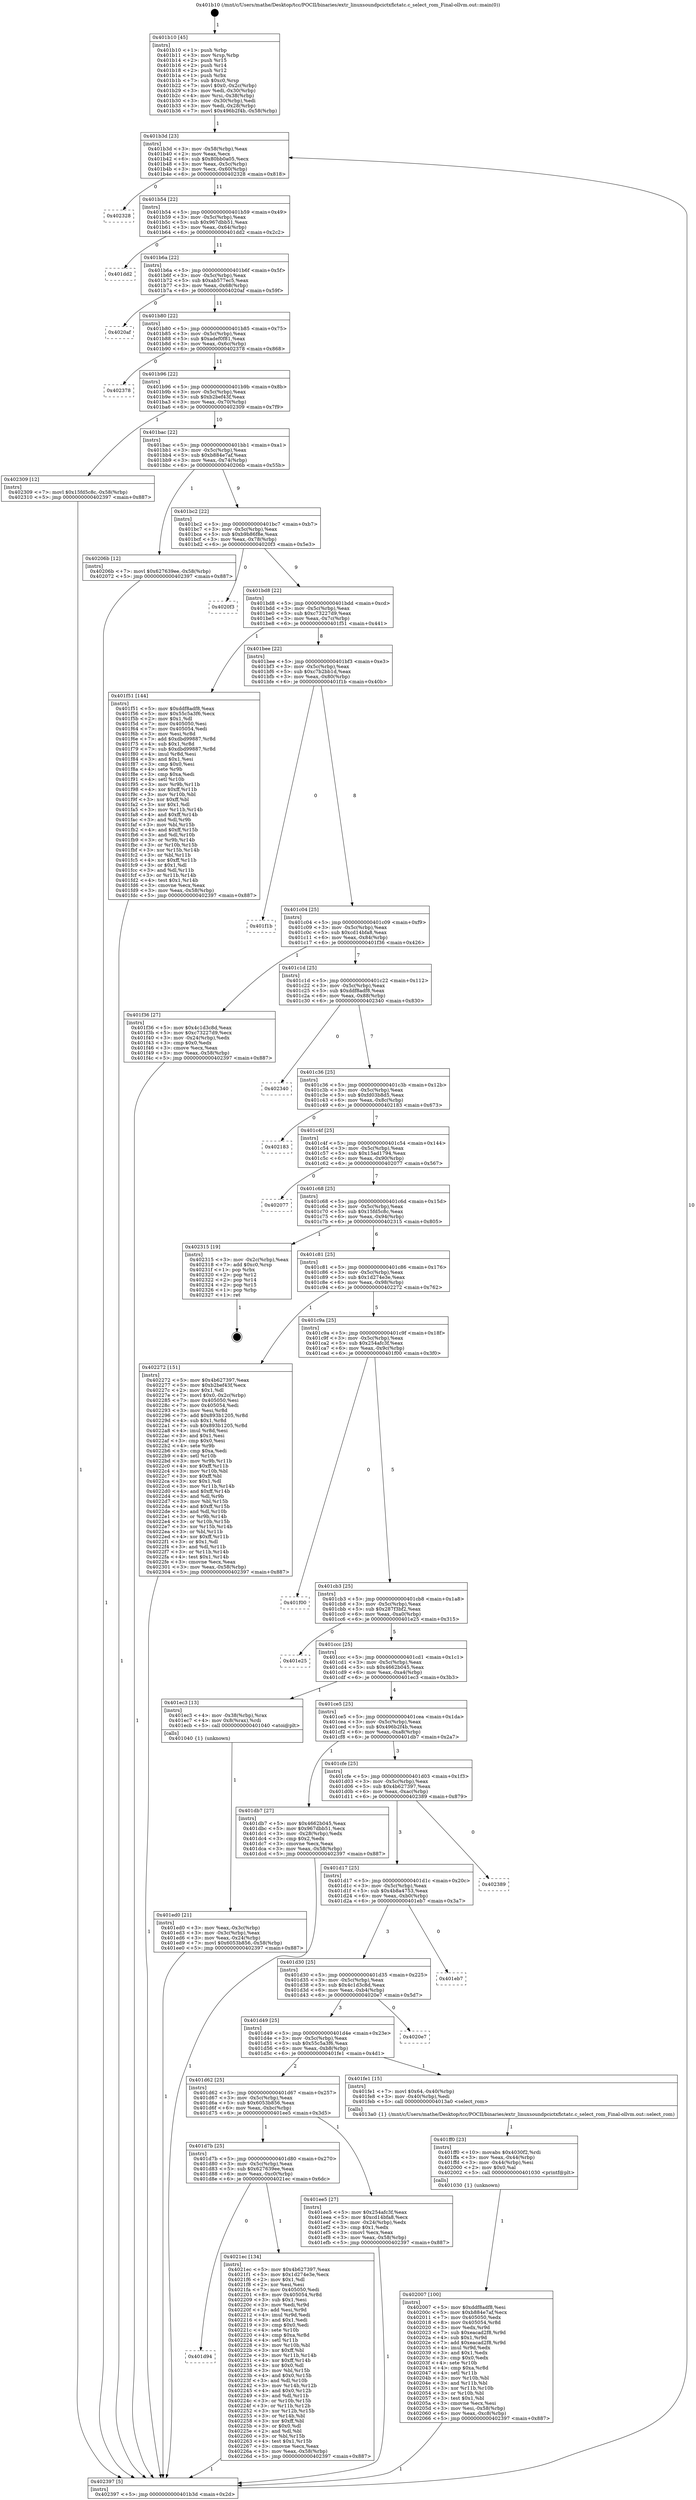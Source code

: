 digraph "0x401b10" {
  label = "0x401b10 (/mnt/c/Users/mathe/Desktop/tcc/POCII/binaries/extr_linuxsoundpcictxfictatc.c_select_rom_Final-ollvm.out::main(0))"
  labelloc = "t"
  node[shape=record]

  Entry [label="",width=0.3,height=0.3,shape=circle,fillcolor=black,style=filled]
  "0x401b3d" [label="{
     0x401b3d [23]\l
     | [instrs]\l
     &nbsp;&nbsp;0x401b3d \<+3\>: mov -0x58(%rbp),%eax\l
     &nbsp;&nbsp;0x401b40 \<+2\>: mov %eax,%ecx\l
     &nbsp;&nbsp;0x401b42 \<+6\>: sub $0x80bb0a05,%ecx\l
     &nbsp;&nbsp;0x401b48 \<+3\>: mov %eax,-0x5c(%rbp)\l
     &nbsp;&nbsp;0x401b4b \<+3\>: mov %ecx,-0x60(%rbp)\l
     &nbsp;&nbsp;0x401b4e \<+6\>: je 0000000000402328 \<main+0x818\>\l
  }"]
  "0x402328" [label="{
     0x402328\l
  }", style=dashed]
  "0x401b54" [label="{
     0x401b54 [22]\l
     | [instrs]\l
     &nbsp;&nbsp;0x401b54 \<+5\>: jmp 0000000000401b59 \<main+0x49\>\l
     &nbsp;&nbsp;0x401b59 \<+3\>: mov -0x5c(%rbp),%eax\l
     &nbsp;&nbsp;0x401b5c \<+5\>: sub $0x967dbb51,%eax\l
     &nbsp;&nbsp;0x401b61 \<+3\>: mov %eax,-0x64(%rbp)\l
     &nbsp;&nbsp;0x401b64 \<+6\>: je 0000000000401dd2 \<main+0x2c2\>\l
  }"]
  Exit [label="",width=0.3,height=0.3,shape=circle,fillcolor=black,style=filled,peripheries=2]
  "0x401dd2" [label="{
     0x401dd2\l
  }", style=dashed]
  "0x401b6a" [label="{
     0x401b6a [22]\l
     | [instrs]\l
     &nbsp;&nbsp;0x401b6a \<+5\>: jmp 0000000000401b6f \<main+0x5f\>\l
     &nbsp;&nbsp;0x401b6f \<+3\>: mov -0x5c(%rbp),%eax\l
     &nbsp;&nbsp;0x401b72 \<+5\>: sub $0xab577ec5,%eax\l
     &nbsp;&nbsp;0x401b77 \<+3\>: mov %eax,-0x68(%rbp)\l
     &nbsp;&nbsp;0x401b7a \<+6\>: je 00000000004020af \<main+0x59f\>\l
  }"]
  "0x401d94" [label="{
     0x401d94\l
  }", style=dashed]
  "0x4020af" [label="{
     0x4020af\l
  }", style=dashed]
  "0x401b80" [label="{
     0x401b80 [22]\l
     | [instrs]\l
     &nbsp;&nbsp;0x401b80 \<+5\>: jmp 0000000000401b85 \<main+0x75\>\l
     &nbsp;&nbsp;0x401b85 \<+3\>: mov -0x5c(%rbp),%eax\l
     &nbsp;&nbsp;0x401b88 \<+5\>: sub $0xadef0f81,%eax\l
     &nbsp;&nbsp;0x401b8d \<+3\>: mov %eax,-0x6c(%rbp)\l
     &nbsp;&nbsp;0x401b90 \<+6\>: je 0000000000402378 \<main+0x868\>\l
  }"]
  "0x4021ec" [label="{
     0x4021ec [134]\l
     | [instrs]\l
     &nbsp;&nbsp;0x4021ec \<+5\>: mov $0x4b627397,%eax\l
     &nbsp;&nbsp;0x4021f1 \<+5\>: mov $0x1d274e3e,%ecx\l
     &nbsp;&nbsp;0x4021f6 \<+2\>: mov $0x1,%dl\l
     &nbsp;&nbsp;0x4021f8 \<+2\>: xor %esi,%esi\l
     &nbsp;&nbsp;0x4021fa \<+7\>: mov 0x405050,%edi\l
     &nbsp;&nbsp;0x402201 \<+8\>: mov 0x405054,%r8d\l
     &nbsp;&nbsp;0x402209 \<+3\>: sub $0x1,%esi\l
     &nbsp;&nbsp;0x40220c \<+3\>: mov %edi,%r9d\l
     &nbsp;&nbsp;0x40220f \<+3\>: add %esi,%r9d\l
     &nbsp;&nbsp;0x402212 \<+4\>: imul %r9d,%edi\l
     &nbsp;&nbsp;0x402216 \<+3\>: and $0x1,%edi\l
     &nbsp;&nbsp;0x402219 \<+3\>: cmp $0x0,%edi\l
     &nbsp;&nbsp;0x40221c \<+4\>: sete %r10b\l
     &nbsp;&nbsp;0x402220 \<+4\>: cmp $0xa,%r8d\l
     &nbsp;&nbsp;0x402224 \<+4\>: setl %r11b\l
     &nbsp;&nbsp;0x402228 \<+3\>: mov %r10b,%bl\l
     &nbsp;&nbsp;0x40222b \<+3\>: xor $0xff,%bl\l
     &nbsp;&nbsp;0x40222e \<+3\>: mov %r11b,%r14b\l
     &nbsp;&nbsp;0x402231 \<+4\>: xor $0xff,%r14b\l
     &nbsp;&nbsp;0x402235 \<+3\>: xor $0x0,%dl\l
     &nbsp;&nbsp;0x402238 \<+3\>: mov %bl,%r15b\l
     &nbsp;&nbsp;0x40223b \<+4\>: and $0x0,%r15b\l
     &nbsp;&nbsp;0x40223f \<+3\>: and %dl,%r10b\l
     &nbsp;&nbsp;0x402242 \<+3\>: mov %r14b,%r12b\l
     &nbsp;&nbsp;0x402245 \<+4\>: and $0x0,%r12b\l
     &nbsp;&nbsp;0x402249 \<+3\>: and %dl,%r11b\l
     &nbsp;&nbsp;0x40224c \<+3\>: or %r10b,%r15b\l
     &nbsp;&nbsp;0x40224f \<+3\>: or %r11b,%r12b\l
     &nbsp;&nbsp;0x402252 \<+3\>: xor %r12b,%r15b\l
     &nbsp;&nbsp;0x402255 \<+3\>: or %r14b,%bl\l
     &nbsp;&nbsp;0x402258 \<+3\>: xor $0xff,%bl\l
     &nbsp;&nbsp;0x40225b \<+3\>: or $0x0,%dl\l
     &nbsp;&nbsp;0x40225e \<+2\>: and %dl,%bl\l
     &nbsp;&nbsp;0x402260 \<+3\>: or %bl,%r15b\l
     &nbsp;&nbsp;0x402263 \<+4\>: test $0x1,%r15b\l
     &nbsp;&nbsp;0x402267 \<+3\>: cmovne %ecx,%eax\l
     &nbsp;&nbsp;0x40226a \<+3\>: mov %eax,-0x58(%rbp)\l
     &nbsp;&nbsp;0x40226d \<+5\>: jmp 0000000000402397 \<main+0x887\>\l
  }"]
  "0x402378" [label="{
     0x402378\l
  }", style=dashed]
  "0x401b96" [label="{
     0x401b96 [22]\l
     | [instrs]\l
     &nbsp;&nbsp;0x401b96 \<+5\>: jmp 0000000000401b9b \<main+0x8b\>\l
     &nbsp;&nbsp;0x401b9b \<+3\>: mov -0x5c(%rbp),%eax\l
     &nbsp;&nbsp;0x401b9e \<+5\>: sub $0xb2bef43f,%eax\l
     &nbsp;&nbsp;0x401ba3 \<+3\>: mov %eax,-0x70(%rbp)\l
     &nbsp;&nbsp;0x401ba6 \<+6\>: je 0000000000402309 \<main+0x7f9\>\l
  }"]
  "0x402007" [label="{
     0x402007 [100]\l
     | [instrs]\l
     &nbsp;&nbsp;0x402007 \<+5\>: mov $0xddf8adf8,%esi\l
     &nbsp;&nbsp;0x40200c \<+5\>: mov $0xb884e7af,%ecx\l
     &nbsp;&nbsp;0x402011 \<+7\>: mov 0x405050,%edx\l
     &nbsp;&nbsp;0x402018 \<+8\>: mov 0x405054,%r8d\l
     &nbsp;&nbsp;0x402020 \<+3\>: mov %edx,%r9d\l
     &nbsp;&nbsp;0x402023 \<+7\>: sub $0xeacad2f8,%r9d\l
     &nbsp;&nbsp;0x40202a \<+4\>: sub $0x1,%r9d\l
     &nbsp;&nbsp;0x40202e \<+7\>: add $0xeacad2f8,%r9d\l
     &nbsp;&nbsp;0x402035 \<+4\>: imul %r9d,%edx\l
     &nbsp;&nbsp;0x402039 \<+3\>: and $0x1,%edx\l
     &nbsp;&nbsp;0x40203c \<+3\>: cmp $0x0,%edx\l
     &nbsp;&nbsp;0x40203f \<+4\>: sete %r10b\l
     &nbsp;&nbsp;0x402043 \<+4\>: cmp $0xa,%r8d\l
     &nbsp;&nbsp;0x402047 \<+4\>: setl %r11b\l
     &nbsp;&nbsp;0x40204b \<+3\>: mov %r10b,%bl\l
     &nbsp;&nbsp;0x40204e \<+3\>: and %r11b,%bl\l
     &nbsp;&nbsp;0x402051 \<+3\>: xor %r11b,%r10b\l
     &nbsp;&nbsp;0x402054 \<+3\>: or %r10b,%bl\l
     &nbsp;&nbsp;0x402057 \<+3\>: test $0x1,%bl\l
     &nbsp;&nbsp;0x40205a \<+3\>: cmovne %ecx,%esi\l
     &nbsp;&nbsp;0x40205d \<+3\>: mov %esi,-0x58(%rbp)\l
     &nbsp;&nbsp;0x402060 \<+6\>: mov %eax,-0xc8(%rbp)\l
     &nbsp;&nbsp;0x402066 \<+5\>: jmp 0000000000402397 \<main+0x887\>\l
  }"]
  "0x402309" [label="{
     0x402309 [12]\l
     | [instrs]\l
     &nbsp;&nbsp;0x402309 \<+7\>: movl $0x15fd5c8c,-0x58(%rbp)\l
     &nbsp;&nbsp;0x402310 \<+5\>: jmp 0000000000402397 \<main+0x887\>\l
  }"]
  "0x401bac" [label="{
     0x401bac [22]\l
     | [instrs]\l
     &nbsp;&nbsp;0x401bac \<+5\>: jmp 0000000000401bb1 \<main+0xa1\>\l
     &nbsp;&nbsp;0x401bb1 \<+3\>: mov -0x5c(%rbp),%eax\l
     &nbsp;&nbsp;0x401bb4 \<+5\>: sub $0xb884e7af,%eax\l
     &nbsp;&nbsp;0x401bb9 \<+3\>: mov %eax,-0x74(%rbp)\l
     &nbsp;&nbsp;0x401bbc \<+6\>: je 000000000040206b \<main+0x55b\>\l
  }"]
  "0x401ff0" [label="{
     0x401ff0 [23]\l
     | [instrs]\l
     &nbsp;&nbsp;0x401ff0 \<+10\>: movabs $0x4030f2,%rdi\l
     &nbsp;&nbsp;0x401ffa \<+3\>: mov %eax,-0x44(%rbp)\l
     &nbsp;&nbsp;0x401ffd \<+3\>: mov -0x44(%rbp),%esi\l
     &nbsp;&nbsp;0x402000 \<+2\>: mov $0x0,%al\l
     &nbsp;&nbsp;0x402002 \<+5\>: call 0000000000401030 \<printf@plt\>\l
     | [calls]\l
     &nbsp;&nbsp;0x401030 \{1\} (unknown)\l
  }"]
  "0x40206b" [label="{
     0x40206b [12]\l
     | [instrs]\l
     &nbsp;&nbsp;0x40206b \<+7\>: movl $0x627639ee,-0x58(%rbp)\l
     &nbsp;&nbsp;0x402072 \<+5\>: jmp 0000000000402397 \<main+0x887\>\l
  }"]
  "0x401bc2" [label="{
     0x401bc2 [22]\l
     | [instrs]\l
     &nbsp;&nbsp;0x401bc2 \<+5\>: jmp 0000000000401bc7 \<main+0xb7\>\l
     &nbsp;&nbsp;0x401bc7 \<+3\>: mov -0x5c(%rbp),%eax\l
     &nbsp;&nbsp;0x401bca \<+5\>: sub $0xb9b86f8e,%eax\l
     &nbsp;&nbsp;0x401bcf \<+3\>: mov %eax,-0x78(%rbp)\l
     &nbsp;&nbsp;0x401bd2 \<+6\>: je 00000000004020f3 \<main+0x5e3\>\l
  }"]
  "0x401d7b" [label="{
     0x401d7b [25]\l
     | [instrs]\l
     &nbsp;&nbsp;0x401d7b \<+5\>: jmp 0000000000401d80 \<main+0x270\>\l
     &nbsp;&nbsp;0x401d80 \<+3\>: mov -0x5c(%rbp),%eax\l
     &nbsp;&nbsp;0x401d83 \<+5\>: sub $0x627639ee,%eax\l
     &nbsp;&nbsp;0x401d88 \<+6\>: mov %eax,-0xc0(%rbp)\l
     &nbsp;&nbsp;0x401d8e \<+6\>: je 00000000004021ec \<main+0x6dc\>\l
  }"]
  "0x4020f3" [label="{
     0x4020f3\l
  }", style=dashed]
  "0x401bd8" [label="{
     0x401bd8 [22]\l
     | [instrs]\l
     &nbsp;&nbsp;0x401bd8 \<+5\>: jmp 0000000000401bdd \<main+0xcd\>\l
     &nbsp;&nbsp;0x401bdd \<+3\>: mov -0x5c(%rbp),%eax\l
     &nbsp;&nbsp;0x401be0 \<+5\>: sub $0xc73227d9,%eax\l
     &nbsp;&nbsp;0x401be5 \<+3\>: mov %eax,-0x7c(%rbp)\l
     &nbsp;&nbsp;0x401be8 \<+6\>: je 0000000000401f51 \<main+0x441\>\l
  }"]
  "0x401ee5" [label="{
     0x401ee5 [27]\l
     | [instrs]\l
     &nbsp;&nbsp;0x401ee5 \<+5\>: mov $0x254afc3f,%eax\l
     &nbsp;&nbsp;0x401eea \<+5\>: mov $0xcd14bfa8,%ecx\l
     &nbsp;&nbsp;0x401eef \<+3\>: mov -0x24(%rbp),%edx\l
     &nbsp;&nbsp;0x401ef2 \<+3\>: cmp $0x1,%edx\l
     &nbsp;&nbsp;0x401ef5 \<+3\>: cmovl %ecx,%eax\l
     &nbsp;&nbsp;0x401ef8 \<+3\>: mov %eax,-0x58(%rbp)\l
     &nbsp;&nbsp;0x401efb \<+5\>: jmp 0000000000402397 \<main+0x887\>\l
  }"]
  "0x401f51" [label="{
     0x401f51 [144]\l
     | [instrs]\l
     &nbsp;&nbsp;0x401f51 \<+5\>: mov $0xddf8adf8,%eax\l
     &nbsp;&nbsp;0x401f56 \<+5\>: mov $0x55c5a3f6,%ecx\l
     &nbsp;&nbsp;0x401f5b \<+2\>: mov $0x1,%dl\l
     &nbsp;&nbsp;0x401f5d \<+7\>: mov 0x405050,%esi\l
     &nbsp;&nbsp;0x401f64 \<+7\>: mov 0x405054,%edi\l
     &nbsp;&nbsp;0x401f6b \<+3\>: mov %esi,%r8d\l
     &nbsp;&nbsp;0x401f6e \<+7\>: add $0xdbd99887,%r8d\l
     &nbsp;&nbsp;0x401f75 \<+4\>: sub $0x1,%r8d\l
     &nbsp;&nbsp;0x401f79 \<+7\>: sub $0xdbd99887,%r8d\l
     &nbsp;&nbsp;0x401f80 \<+4\>: imul %r8d,%esi\l
     &nbsp;&nbsp;0x401f84 \<+3\>: and $0x1,%esi\l
     &nbsp;&nbsp;0x401f87 \<+3\>: cmp $0x0,%esi\l
     &nbsp;&nbsp;0x401f8a \<+4\>: sete %r9b\l
     &nbsp;&nbsp;0x401f8e \<+3\>: cmp $0xa,%edi\l
     &nbsp;&nbsp;0x401f91 \<+4\>: setl %r10b\l
     &nbsp;&nbsp;0x401f95 \<+3\>: mov %r9b,%r11b\l
     &nbsp;&nbsp;0x401f98 \<+4\>: xor $0xff,%r11b\l
     &nbsp;&nbsp;0x401f9c \<+3\>: mov %r10b,%bl\l
     &nbsp;&nbsp;0x401f9f \<+3\>: xor $0xff,%bl\l
     &nbsp;&nbsp;0x401fa2 \<+3\>: xor $0x1,%dl\l
     &nbsp;&nbsp;0x401fa5 \<+3\>: mov %r11b,%r14b\l
     &nbsp;&nbsp;0x401fa8 \<+4\>: and $0xff,%r14b\l
     &nbsp;&nbsp;0x401fac \<+3\>: and %dl,%r9b\l
     &nbsp;&nbsp;0x401faf \<+3\>: mov %bl,%r15b\l
     &nbsp;&nbsp;0x401fb2 \<+4\>: and $0xff,%r15b\l
     &nbsp;&nbsp;0x401fb6 \<+3\>: and %dl,%r10b\l
     &nbsp;&nbsp;0x401fb9 \<+3\>: or %r9b,%r14b\l
     &nbsp;&nbsp;0x401fbc \<+3\>: or %r10b,%r15b\l
     &nbsp;&nbsp;0x401fbf \<+3\>: xor %r15b,%r14b\l
     &nbsp;&nbsp;0x401fc2 \<+3\>: or %bl,%r11b\l
     &nbsp;&nbsp;0x401fc5 \<+4\>: xor $0xff,%r11b\l
     &nbsp;&nbsp;0x401fc9 \<+3\>: or $0x1,%dl\l
     &nbsp;&nbsp;0x401fcc \<+3\>: and %dl,%r11b\l
     &nbsp;&nbsp;0x401fcf \<+3\>: or %r11b,%r14b\l
     &nbsp;&nbsp;0x401fd2 \<+4\>: test $0x1,%r14b\l
     &nbsp;&nbsp;0x401fd6 \<+3\>: cmovne %ecx,%eax\l
     &nbsp;&nbsp;0x401fd9 \<+3\>: mov %eax,-0x58(%rbp)\l
     &nbsp;&nbsp;0x401fdc \<+5\>: jmp 0000000000402397 \<main+0x887\>\l
  }"]
  "0x401bee" [label="{
     0x401bee [22]\l
     | [instrs]\l
     &nbsp;&nbsp;0x401bee \<+5\>: jmp 0000000000401bf3 \<main+0xe3\>\l
     &nbsp;&nbsp;0x401bf3 \<+3\>: mov -0x5c(%rbp),%eax\l
     &nbsp;&nbsp;0x401bf6 \<+5\>: sub $0xc7b2bb1d,%eax\l
     &nbsp;&nbsp;0x401bfb \<+3\>: mov %eax,-0x80(%rbp)\l
     &nbsp;&nbsp;0x401bfe \<+6\>: je 0000000000401f1b \<main+0x40b\>\l
  }"]
  "0x401d62" [label="{
     0x401d62 [25]\l
     | [instrs]\l
     &nbsp;&nbsp;0x401d62 \<+5\>: jmp 0000000000401d67 \<main+0x257\>\l
     &nbsp;&nbsp;0x401d67 \<+3\>: mov -0x5c(%rbp),%eax\l
     &nbsp;&nbsp;0x401d6a \<+5\>: sub $0x6053b856,%eax\l
     &nbsp;&nbsp;0x401d6f \<+6\>: mov %eax,-0xbc(%rbp)\l
     &nbsp;&nbsp;0x401d75 \<+6\>: je 0000000000401ee5 \<main+0x3d5\>\l
  }"]
  "0x401f1b" [label="{
     0x401f1b\l
  }", style=dashed]
  "0x401c04" [label="{
     0x401c04 [25]\l
     | [instrs]\l
     &nbsp;&nbsp;0x401c04 \<+5\>: jmp 0000000000401c09 \<main+0xf9\>\l
     &nbsp;&nbsp;0x401c09 \<+3\>: mov -0x5c(%rbp),%eax\l
     &nbsp;&nbsp;0x401c0c \<+5\>: sub $0xcd14bfa8,%eax\l
     &nbsp;&nbsp;0x401c11 \<+6\>: mov %eax,-0x84(%rbp)\l
     &nbsp;&nbsp;0x401c17 \<+6\>: je 0000000000401f36 \<main+0x426\>\l
  }"]
  "0x401fe1" [label="{
     0x401fe1 [15]\l
     | [instrs]\l
     &nbsp;&nbsp;0x401fe1 \<+7\>: movl $0x64,-0x40(%rbp)\l
     &nbsp;&nbsp;0x401fe8 \<+3\>: mov -0x40(%rbp),%edi\l
     &nbsp;&nbsp;0x401feb \<+5\>: call 00000000004013a0 \<select_rom\>\l
     | [calls]\l
     &nbsp;&nbsp;0x4013a0 \{1\} (/mnt/c/Users/mathe/Desktop/tcc/POCII/binaries/extr_linuxsoundpcictxfictatc.c_select_rom_Final-ollvm.out::select_rom)\l
  }"]
  "0x401f36" [label="{
     0x401f36 [27]\l
     | [instrs]\l
     &nbsp;&nbsp;0x401f36 \<+5\>: mov $0x4c1d3c8d,%eax\l
     &nbsp;&nbsp;0x401f3b \<+5\>: mov $0xc73227d9,%ecx\l
     &nbsp;&nbsp;0x401f40 \<+3\>: mov -0x24(%rbp),%edx\l
     &nbsp;&nbsp;0x401f43 \<+3\>: cmp $0x0,%edx\l
     &nbsp;&nbsp;0x401f46 \<+3\>: cmove %ecx,%eax\l
     &nbsp;&nbsp;0x401f49 \<+3\>: mov %eax,-0x58(%rbp)\l
     &nbsp;&nbsp;0x401f4c \<+5\>: jmp 0000000000402397 \<main+0x887\>\l
  }"]
  "0x401c1d" [label="{
     0x401c1d [25]\l
     | [instrs]\l
     &nbsp;&nbsp;0x401c1d \<+5\>: jmp 0000000000401c22 \<main+0x112\>\l
     &nbsp;&nbsp;0x401c22 \<+3\>: mov -0x5c(%rbp),%eax\l
     &nbsp;&nbsp;0x401c25 \<+5\>: sub $0xddf8adf8,%eax\l
     &nbsp;&nbsp;0x401c2a \<+6\>: mov %eax,-0x88(%rbp)\l
     &nbsp;&nbsp;0x401c30 \<+6\>: je 0000000000402340 \<main+0x830\>\l
  }"]
  "0x401d49" [label="{
     0x401d49 [25]\l
     | [instrs]\l
     &nbsp;&nbsp;0x401d49 \<+5\>: jmp 0000000000401d4e \<main+0x23e\>\l
     &nbsp;&nbsp;0x401d4e \<+3\>: mov -0x5c(%rbp),%eax\l
     &nbsp;&nbsp;0x401d51 \<+5\>: sub $0x55c5a3f6,%eax\l
     &nbsp;&nbsp;0x401d56 \<+6\>: mov %eax,-0xb8(%rbp)\l
     &nbsp;&nbsp;0x401d5c \<+6\>: je 0000000000401fe1 \<main+0x4d1\>\l
  }"]
  "0x402340" [label="{
     0x402340\l
  }", style=dashed]
  "0x401c36" [label="{
     0x401c36 [25]\l
     | [instrs]\l
     &nbsp;&nbsp;0x401c36 \<+5\>: jmp 0000000000401c3b \<main+0x12b\>\l
     &nbsp;&nbsp;0x401c3b \<+3\>: mov -0x5c(%rbp),%eax\l
     &nbsp;&nbsp;0x401c3e \<+5\>: sub $0xfd03b8d5,%eax\l
     &nbsp;&nbsp;0x401c43 \<+6\>: mov %eax,-0x8c(%rbp)\l
     &nbsp;&nbsp;0x401c49 \<+6\>: je 0000000000402183 \<main+0x673\>\l
  }"]
  "0x4020e7" [label="{
     0x4020e7\l
  }", style=dashed]
  "0x402183" [label="{
     0x402183\l
  }", style=dashed]
  "0x401c4f" [label="{
     0x401c4f [25]\l
     | [instrs]\l
     &nbsp;&nbsp;0x401c4f \<+5\>: jmp 0000000000401c54 \<main+0x144\>\l
     &nbsp;&nbsp;0x401c54 \<+3\>: mov -0x5c(%rbp),%eax\l
     &nbsp;&nbsp;0x401c57 \<+5\>: sub $0x15ad1794,%eax\l
     &nbsp;&nbsp;0x401c5c \<+6\>: mov %eax,-0x90(%rbp)\l
     &nbsp;&nbsp;0x401c62 \<+6\>: je 0000000000402077 \<main+0x567\>\l
  }"]
  "0x401d30" [label="{
     0x401d30 [25]\l
     | [instrs]\l
     &nbsp;&nbsp;0x401d30 \<+5\>: jmp 0000000000401d35 \<main+0x225\>\l
     &nbsp;&nbsp;0x401d35 \<+3\>: mov -0x5c(%rbp),%eax\l
     &nbsp;&nbsp;0x401d38 \<+5\>: sub $0x4c1d3c8d,%eax\l
     &nbsp;&nbsp;0x401d3d \<+6\>: mov %eax,-0xb4(%rbp)\l
     &nbsp;&nbsp;0x401d43 \<+6\>: je 00000000004020e7 \<main+0x5d7\>\l
  }"]
  "0x402077" [label="{
     0x402077\l
  }", style=dashed]
  "0x401c68" [label="{
     0x401c68 [25]\l
     | [instrs]\l
     &nbsp;&nbsp;0x401c68 \<+5\>: jmp 0000000000401c6d \<main+0x15d\>\l
     &nbsp;&nbsp;0x401c6d \<+3\>: mov -0x5c(%rbp),%eax\l
     &nbsp;&nbsp;0x401c70 \<+5\>: sub $0x15fd5c8c,%eax\l
     &nbsp;&nbsp;0x401c75 \<+6\>: mov %eax,-0x94(%rbp)\l
     &nbsp;&nbsp;0x401c7b \<+6\>: je 0000000000402315 \<main+0x805\>\l
  }"]
  "0x401eb7" [label="{
     0x401eb7\l
  }", style=dashed]
  "0x402315" [label="{
     0x402315 [19]\l
     | [instrs]\l
     &nbsp;&nbsp;0x402315 \<+3\>: mov -0x2c(%rbp),%eax\l
     &nbsp;&nbsp;0x402318 \<+7\>: add $0xc0,%rsp\l
     &nbsp;&nbsp;0x40231f \<+1\>: pop %rbx\l
     &nbsp;&nbsp;0x402320 \<+2\>: pop %r12\l
     &nbsp;&nbsp;0x402322 \<+2\>: pop %r14\l
     &nbsp;&nbsp;0x402324 \<+2\>: pop %r15\l
     &nbsp;&nbsp;0x402326 \<+1\>: pop %rbp\l
     &nbsp;&nbsp;0x402327 \<+1\>: ret\l
  }"]
  "0x401c81" [label="{
     0x401c81 [25]\l
     | [instrs]\l
     &nbsp;&nbsp;0x401c81 \<+5\>: jmp 0000000000401c86 \<main+0x176\>\l
     &nbsp;&nbsp;0x401c86 \<+3\>: mov -0x5c(%rbp),%eax\l
     &nbsp;&nbsp;0x401c89 \<+5\>: sub $0x1d274e3e,%eax\l
     &nbsp;&nbsp;0x401c8e \<+6\>: mov %eax,-0x98(%rbp)\l
     &nbsp;&nbsp;0x401c94 \<+6\>: je 0000000000402272 \<main+0x762\>\l
  }"]
  "0x401d17" [label="{
     0x401d17 [25]\l
     | [instrs]\l
     &nbsp;&nbsp;0x401d17 \<+5\>: jmp 0000000000401d1c \<main+0x20c\>\l
     &nbsp;&nbsp;0x401d1c \<+3\>: mov -0x5c(%rbp),%eax\l
     &nbsp;&nbsp;0x401d1f \<+5\>: sub $0x4b8a4753,%eax\l
     &nbsp;&nbsp;0x401d24 \<+6\>: mov %eax,-0xb0(%rbp)\l
     &nbsp;&nbsp;0x401d2a \<+6\>: je 0000000000401eb7 \<main+0x3a7\>\l
  }"]
  "0x402272" [label="{
     0x402272 [151]\l
     | [instrs]\l
     &nbsp;&nbsp;0x402272 \<+5\>: mov $0x4b627397,%eax\l
     &nbsp;&nbsp;0x402277 \<+5\>: mov $0xb2bef43f,%ecx\l
     &nbsp;&nbsp;0x40227c \<+2\>: mov $0x1,%dl\l
     &nbsp;&nbsp;0x40227e \<+7\>: movl $0x0,-0x2c(%rbp)\l
     &nbsp;&nbsp;0x402285 \<+7\>: mov 0x405050,%esi\l
     &nbsp;&nbsp;0x40228c \<+7\>: mov 0x405054,%edi\l
     &nbsp;&nbsp;0x402293 \<+3\>: mov %esi,%r8d\l
     &nbsp;&nbsp;0x402296 \<+7\>: add $0x893b1205,%r8d\l
     &nbsp;&nbsp;0x40229d \<+4\>: sub $0x1,%r8d\l
     &nbsp;&nbsp;0x4022a1 \<+7\>: sub $0x893b1205,%r8d\l
     &nbsp;&nbsp;0x4022a8 \<+4\>: imul %r8d,%esi\l
     &nbsp;&nbsp;0x4022ac \<+3\>: and $0x1,%esi\l
     &nbsp;&nbsp;0x4022af \<+3\>: cmp $0x0,%esi\l
     &nbsp;&nbsp;0x4022b2 \<+4\>: sete %r9b\l
     &nbsp;&nbsp;0x4022b6 \<+3\>: cmp $0xa,%edi\l
     &nbsp;&nbsp;0x4022b9 \<+4\>: setl %r10b\l
     &nbsp;&nbsp;0x4022bd \<+3\>: mov %r9b,%r11b\l
     &nbsp;&nbsp;0x4022c0 \<+4\>: xor $0xff,%r11b\l
     &nbsp;&nbsp;0x4022c4 \<+3\>: mov %r10b,%bl\l
     &nbsp;&nbsp;0x4022c7 \<+3\>: xor $0xff,%bl\l
     &nbsp;&nbsp;0x4022ca \<+3\>: xor $0x1,%dl\l
     &nbsp;&nbsp;0x4022cd \<+3\>: mov %r11b,%r14b\l
     &nbsp;&nbsp;0x4022d0 \<+4\>: and $0xff,%r14b\l
     &nbsp;&nbsp;0x4022d4 \<+3\>: and %dl,%r9b\l
     &nbsp;&nbsp;0x4022d7 \<+3\>: mov %bl,%r15b\l
     &nbsp;&nbsp;0x4022da \<+4\>: and $0xff,%r15b\l
     &nbsp;&nbsp;0x4022de \<+3\>: and %dl,%r10b\l
     &nbsp;&nbsp;0x4022e1 \<+3\>: or %r9b,%r14b\l
     &nbsp;&nbsp;0x4022e4 \<+3\>: or %r10b,%r15b\l
     &nbsp;&nbsp;0x4022e7 \<+3\>: xor %r15b,%r14b\l
     &nbsp;&nbsp;0x4022ea \<+3\>: or %bl,%r11b\l
     &nbsp;&nbsp;0x4022ed \<+4\>: xor $0xff,%r11b\l
     &nbsp;&nbsp;0x4022f1 \<+3\>: or $0x1,%dl\l
     &nbsp;&nbsp;0x4022f4 \<+3\>: and %dl,%r11b\l
     &nbsp;&nbsp;0x4022f7 \<+3\>: or %r11b,%r14b\l
     &nbsp;&nbsp;0x4022fa \<+4\>: test $0x1,%r14b\l
     &nbsp;&nbsp;0x4022fe \<+3\>: cmovne %ecx,%eax\l
     &nbsp;&nbsp;0x402301 \<+3\>: mov %eax,-0x58(%rbp)\l
     &nbsp;&nbsp;0x402304 \<+5\>: jmp 0000000000402397 \<main+0x887\>\l
  }"]
  "0x401c9a" [label="{
     0x401c9a [25]\l
     | [instrs]\l
     &nbsp;&nbsp;0x401c9a \<+5\>: jmp 0000000000401c9f \<main+0x18f\>\l
     &nbsp;&nbsp;0x401c9f \<+3\>: mov -0x5c(%rbp),%eax\l
     &nbsp;&nbsp;0x401ca2 \<+5\>: sub $0x254afc3f,%eax\l
     &nbsp;&nbsp;0x401ca7 \<+6\>: mov %eax,-0x9c(%rbp)\l
     &nbsp;&nbsp;0x401cad \<+6\>: je 0000000000401f00 \<main+0x3f0\>\l
  }"]
  "0x402389" [label="{
     0x402389\l
  }", style=dashed]
  "0x401f00" [label="{
     0x401f00\l
  }", style=dashed]
  "0x401cb3" [label="{
     0x401cb3 [25]\l
     | [instrs]\l
     &nbsp;&nbsp;0x401cb3 \<+5\>: jmp 0000000000401cb8 \<main+0x1a8\>\l
     &nbsp;&nbsp;0x401cb8 \<+3\>: mov -0x5c(%rbp),%eax\l
     &nbsp;&nbsp;0x401cbb \<+5\>: sub $0x287f3bf2,%eax\l
     &nbsp;&nbsp;0x401cc0 \<+6\>: mov %eax,-0xa0(%rbp)\l
     &nbsp;&nbsp;0x401cc6 \<+6\>: je 0000000000401e25 \<main+0x315\>\l
  }"]
  "0x401ed0" [label="{
     0x401ed0 [21]\l
     | [instrs]\l
     &nbsp;&nbsp;0x401ed0 \<+3\>: mov %eax,-0x3c(%rbp)\l
     &nbsp;&nbsp;0x401ed3 \<+3\>: mov -0x3c(%rbp),%eax\l
     &nbsp;&nbsp;0x401ed6 \<+3\>: mov %eax,-0x24(%rbp)\l
     &nbsp;&nbsp;0x401ed9 \<+7\>: movl $0x6053b856,-0x58(%rbp)\l
     &nbsp;&nbsp;0x401ee0 \<+5\>: jmp 0000000000402397 \<main+0x887\>\l
  }"]
  "0x401e25" [label="{
     0x401e25\l
  }", style=dashed]
  "0x401ccc" [label="{
     0x401ccc [25]\l
     | [instrs]\l
     &nbsp;&nbsp;0x401ccc \<+5\>: jmp 0000000000401cd1 \<main+0x1c1\>\l
     &nbsp;&nbsp;0x401cd1 \<+3\>: mov -0x5c(%rbp),%eax\l
     &nbsp;&nbsp;0x401cd4 \<+5\>: sub $0x4662b045,%eax\l
     &nbsp;&nbsp;0x401cd9 \<+6\>: mov %eax,-0xa4(%rbp)\l
     &nbsp;&nbsp;0x401cdf \<+6\>: je 0000000000401ec3 \<main+0x3b3\>\l
  }"]
  "0x401b10" [label="{
     0x401b10 [45]\l
     | [instrs]\l
     &nbsp;&nbsp;0x401b10 \<+1\>: push %rbp\l
     &nbsp;&nbsp;0x401b11 \<+3\>: mov %rsp,%rbp\l
     &nbsp;&nbsp;0x401b14 \<+2\>: push %r15\l
     &nbsp;&nbsp;0x401b16 \<+2\>: push %r14\l
     &nbsp;&nbsp;0x401b18 \<+2\>: push %r12\l
     &nbsp;&nbsp;0x401b1a \<+1\>: push %rbx\l
     &nbsp;&nbsp;0x401b1b \<+7\>: sub $0xc0,%rsp\l
     &nbsp;&nbsp;0x401b22 \<+7\>: movl $0x0,-0x2c(%rbp)\l
     &nbsp;&nbsp;0x401b29 \<+3\>: mov %edi,-0x30(%rbp)\l
     &nbsp;&nbsp;0x401b2c \<+4\>: mov %rsi,-0x38(%rbp)\l
     &nbsp;&nbsp;0x401b30 \<+3\>: mov -0x30(%rbp),%edi\l
     &nbsp;&nbsp;0x401b33 \<+3\>: mov %edi,-0x28(%rbp)\l
     &nbsp;&nbsp;0x401b36 \<+7\>: movl $0x496b2f4b,-0x58(%rbp)\l
  }"]
  "0x401ec3" [label="{
     0x401ec3 [13]\l
     | [instrs]\l
     &nbsp;&nbsp;0x401ec3 \<+4\>: mov -0x38(%rbp),%rax\l
     &nbsp;&nbsp;0x401ec7 \<+4\>: mov 0x8(%rax),%rdi\l
     &nbsp;&nbsp;0x401ecb \<+5\>: call 0000000000401040 \<atoi@plt\>\l
     | [calls]\l
     &nbsp;&nbsp;0x401040 \{1\} (unknown)\l
  }"]
  "0x401ce5" [label="{
     0x401ce5 [25]\l
     | [instrs]\l
     &nbsp;&nbsp;0x401ce5 \<+5\>: jmp 0000000000401cea \<main+0x1da\>\l
     &nbsp;&nbsp;0x401cea \<+3\>: mov -0x5c(%rbp),%eax\l
     &nbsp;&nbsp;0x401ced \<+5\>: sub $0x496b2f4b,%eax\l
     &nbsp;&nbsp;0x401cf2 \<+6\>: mov %eax,-0xa8(%rbp)\l
     &nbsp;&nbsp;0x401cf8 \<+6\>: je 0000000000401db7 \<main+0x2a7\>\l
  }"]
  "0x402397" [label="{
     0x402397 [5]\l
     | [instrs]\l
     &nbsp;&nbsp;0x402397 \<+5\>: jmp 0000000000401b3d \<main+0x2d\>\l
  }"]
  "0x401db7" [label="{
     0x401db7 [27]\l
     | [instrs]\l
     &nbsp;&nbsp;0x401db7 \<+5\>: mov $0x4662b045,%eax\l
     &nbsp;&nbsp;0x401dbc \<+5\>: mov $0x967dbb51,%ecx\l
     &nbsp;&nbsp;0x401dc1 \<+3\>: mov -0x28(%rbp),%edx\l
     &nbsp;&nbsp;0x401dc4 \<+3\>: cmp $0x2,%edx\l
     &nbsp;&nbsp;0x401dc7 \<+3\>: cmovne %ecx,%eax\l
     &nbsp;&nbsp;0x401dca \<+3\>: mov %eax,-0x58(%rbp)\l
     &nbsp;&nbsp;0x401dcd \<+5\>: jmp 0000000000402397 \<main+0x887\>\l
  }"]
  "0x401cfe" [label="{
     0x401cfe [25]\l
     | [instrs]\l
     &nbsp;&nbsp;0x401cfe \<+5\>: jmp 0000000000401d03 \<main+0x1f3\>\l
     &nbsp;&nbsp;0x401d03 \<+3\>: mov -0x5c(%rbp),%eax\l
     &nbsp;&nbsp;0x401d06 \<+5\>: sub $0x4b627397,%eax\l
     &nbsp;&nbsp;0x401d0b \<+6\>: mov %eax,-0xac(%rbp)\l
     &nbsp;&nbsp;0x401d11 \<+6\>: je 0000000000402389 \<main+0x879\>\l
  }"]
  Entry -> "0x401b10" [label=" 1"]
  "0x401b3d" -> "0x402328" [label=" 0"]
  "0x401b3d" -> "0x401b54" [label=" 11"]
  "0x402315" -> Exit [label=" 1"]
  "0x401b54" -> "0x401dd2" [label=" 0"]
  "0x401b54" -> "0x401b6a" [label=" 11"]
  "0x402309" -> "0x402397" [label=" 1"]
  "0x401b6a" -> "0x4020af" [label=" 0"]
  "0x401b6a" -> "0x401b80" [label=" 11"]
  "0x402272" -> "0x402397" [label=" 1"]
  "0x401b80" -> "0x402378" [label=" 0"]
  "0x401b80" -> "0x401b96" [label=" 11"]
  "0x4021ec" -> "0x402397" [label=" 1"]
  "0x401b96" -> "0x402309" [label=" 1"]
  "0x401b96" -> "0x401bac" [label=" 10"]
  "0x401d7b" -> "0x4021ec" [label=" 1"]
  "0x401bac" -> "0x40206b" [label=" 1"]
  "0x401bac" -> "0x401bc2" [label=" 9"]
  "0x401d7b" -> "0x401d94" [label=" 0"]
  "0x401bc2" -> "0x4020f3" [label=" 0"]
  "0x401bc2" -> "0x401bd8" [label=" 9"]
  "0x40206b" -> "0x402397" [label=" 1"]
  "0x401bd8" -> "0x401f51" [label=" 1"]
  "0x401bd8" -> "0x401bee" [label=" 8"]
  "0x402007" -> "0x402397" [label=" 1"]
  "0x401bee" -> "0x401f1b" [label=" 0"]
  "0x401bee" -> "0x401c04" [label=" 8"]
  "0x401fe1" -> "0x401ff0" [label=" 1"]
  "0x401c04" -> "0x401f36" [label=" 1"]
  "0x401c04" -> "0x401c1d" [label=" 7"]
  "0x401f51" -> "0x402397" [label=" 1"]
  "0x401c1d" -> "0x402340" [label=" 0"]
  "0x401c1d" -> "0x401c36" [label=" 7"]
  "0x401ee5" -> "0x402397" [label=" 1"]
  "0x401c36" -> "0x402183" [label=" 0"]
  "0x401c36" -> "0x401c4f" [label=" 7"]
  "0x401d62" -> "0x401d7b" [label=" 1"]
  "0x401c4f" -> "0x402077" [label=" 0"]
  "0x401c4f" -> "0x401c68" [label=" 7"]
  "0x401ff0" -> "0x402007" [label=" 1"]
  "0x401c68" -> "0x402315" [label=" 1"]
  "0x401c68" -> "0x401c81" [label=" 6"]
  "0x401d49" -> "0x401d62" [label=" 2"]
  "0x401c81" -> "0x402272" [label=" 1"]
  "0x401c81" -> "0x401c9a" [label=" 5"]
  "0x401f36" -> "0x402397" [label=" 1"]
  "0x401c9a" -> "0x401f00" [label=" 0"]
  "0x401c9a" -> "0x401cb3" [label=" 5"]
  "0x401d30" -> "0x401d49" [label=" 3"]
  "0x401cb3" -> "0x401e25" [label=" 0"]
  "0x401cb3" -> "0x401ccc" [label=" 5"]
  "0x401d62" -> "0x401ee5" [label=" 1"]
  "0x401ccc" -> "0x401ec3" [label=" 1"]
  "0x401ccc" -> "0x401ce5" [label=" 4"]
  "0x401d17" -> "0x401d30" [label=" 3"]
  "0x401ce5" -> "0x401db7" [label=" 1"]
  "0x401ce5" -> "0x401cfe" [label=" 3"]
  "0x401db7" -> "0x402397" [label=" 1"]
  "0x401b10" -> "0x401b3d" [label=" 1"]
  "0x402397" -> "0x401b3d" [label=" 10"]
  "0x401ec3" -> "0x401ed0" [label=" 1"]
  "0x401ed0" -> "0x402397" [label=" 1"]
  "0x401d30" -> "0x4020e7" [label=" 0"]
  "0x401cfe" -> "0x402389" [label=" 0"]
  "0x401cfe" -> "0x401d17" [label=" 3"]
  "0x401d49" -> "0x401fe1" [label=" 1"]
  "0x401d17" -> "0x401eb7" [label=" 0"]
}
